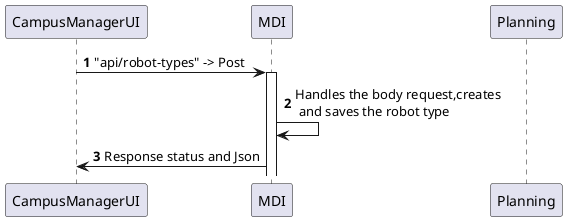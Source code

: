 @startuml

autonumber

CampusManagerUI -> MDI: "api/robot-types" -> Post
activate MDI
MDI -> MDI: Handles the body request,creates \n and saves the robot type
CampusManagerUI <- MDI: Response status and Json
participant  Planning

@enduml
